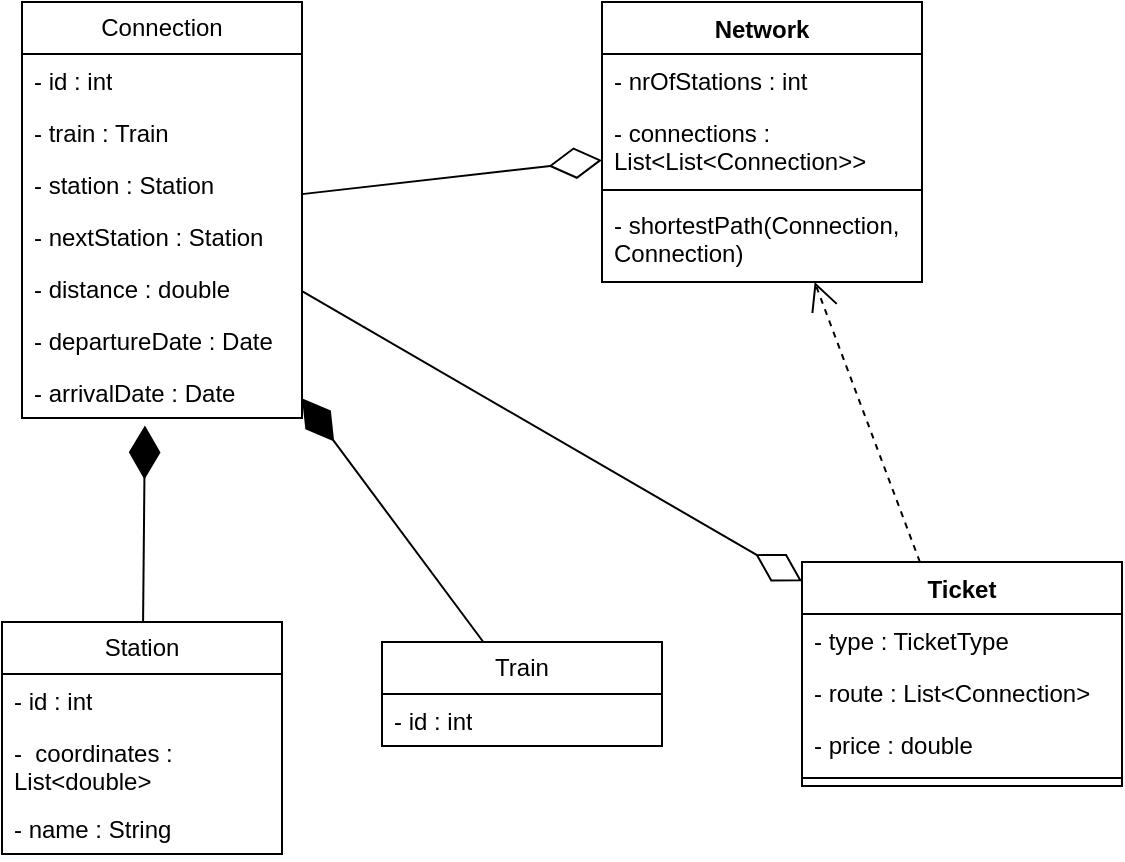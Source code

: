 <mxfile version="21.5.0" type="device">
  <diagram name="Page-1" id="4G5qGtNfkIAUohxU4cxQ">
    <mxGraphModel dx="1114" dy="603" grid="1" gridSize="10" guides="1" tooltips="1" connect="1" arrows="1" fold="1" page="1" pageScale="1" pageWidth="850" pageHeight="1100" math="0" shadow="0">
      <root>
        <mxCell id="0" />
        <mxCell id="1" parent="0" />
        <mxCell id="1Y8dhoqAUfv2jyO_ynPl-1" value="Station" style="swimlane;fontStyle=0;childLayout=stackLayout;horizontal=1;startSize=26;fillColor=none;horizontalStack=0;resizeParent=1;resizeParentMax=0;resizeLast=0;collapsible=1;marginBottom=0;whiteSpace=wrap;html=1;" vertex="1" parent="1">
          <mxGeometry x="240" y="450" width="140" height="116" as="geometry" />
        </mxCell>
        <mxCell id="1Y8dhoqAUfv2jyO_ynPl-2" value="- id : int" style="text;strokeColor=none;fillColor=none;align=left;verticalAlign=top;spacingLeft=4;spacingRight=4;overflow=hidden;rotatable=0;points=[[0,0.5],[1,0.5]];portConstraint=eastwest;whiteSpace=wrap;html=1;" vertex="1" parent="1Y8dhoqAUfv2jyO_ynPl-1">
          <mxGeometry y="26" width="140" height="26" as="geometry" />
        </mxCell>
        <mxCell id="1Y8dhoqAUfv2jyO_ynPl-3" value="-&amp;nbsp; coordinates : List&amp;lt;double&amp;gt;" style="text;strokeColor=none;fillColor=none;align=left;verticalAlign=top;spacingLeft=4;spacingRight=4;overflow=hidden;rotatable=0;points=[[0,0.5],[1,0.5]];portConstraint=eastwest;whiteSpace=wrap;html=1;" vertex="1" parent="1Y8dhoqAUfv2jyO_ynPl-1">
          <mxGeometry y="52" width="140" height="38" as="geometry" />
        </mxCell>
        <mxCell id="1Y8dhoqAUfv2jyO_ynPl-4" value="- name : String" style="text;strokeColor=none;fillColor=none;align=left;verticalAlign=top;spacingLeft=4;spacingRight=4;overflow=hidden;rotatable=0;points=[[0,0.5],[1,0.5]];portConstraint=eastwest;whiteSpace=wrap;html=1;" vertex="1" parent="1Y8dhoqAUfv2jyO_ynPl-1">
          <mxGeometry y="90" width="140" height="26" as="geometry" />
        </mxCell>
        <mxCell id="1Y8dhoqAUfv2jyO_ynPl-9" value="Connection" style="swimlane;fontStyle=0;childLayout=stackLayout;horizontal=1;startSize=26;fillColor=none;horizontalStack=0;resizeParent=1;resizeParentMax=0;resizeLast=0;collapsible=1;marginBottom=0;whiteSpace=wrap;html=1;" vertex="1" parent="1">
          <mxGeometry x="250" y="140" width="140" height="208" as="geometry" />
        </mxCell>
        <mxCell id="1Y8dhoqAUfv2jyO_ynPl-10" value="- id : int" style="text;strokeColor=none;fillColor=none;align=left;verticalAlign=top;spacingLeft=4;spacingRight=4;overflow=hidden;rotatable=0;points=[[0,0.5],[1,0.5]];portConstraint=eastwest;whiteSpace=wrap;html=1;" vertex="1" parent="1Y8dhoqAUfv2jyO_ynPl-9">
          <mxGeometry y="26" width="140" height="26" as="geometry" />
        </mxCell>
        <mxCell id="1Y8dhoqAUfv2jyO_ynPl-11" value="- train : Train" style="text;strokeColor=none;fillColor=none;align=left;verticalAlign=top;spacingLeft=4;spacingRight=4;overflow=hidden;rotatable=0;points=[[0,0.5],[1,0.5]];portConstraint=eastwest;whiteSpace=wrap;html=1;" vertex="1" parent="1Y8dhoqAUfv2jyO_ynPl-9">
          <mxGeometry y="52" width="140" height="26" as="geometry" />
        </mxCell>
        <mxCell id="1Y8dhoqAUfv2jyO_ynPl-12" value="- station : Station" style="text;strokeColor=none;fillColor=none;align=left;verticalAlign=top;spacingLeft=4;spacingRight=4;overflow=hidden;rotatable=0;points=[[0,0.5],[1,0.5]];portConstraint=eastwest;whiteSpace=wrap;html=1;" vertex="1" parent="1Y8dhoqAUfv2jyO_ynPl-9">
          <mxGeometry y="78" width="140" height="26" as="geometry" />
        </mxCell>
        <mxCell id="1Y8dhoqAUfv2jyO_ynPl-14" value="- nextStation : Station" style="text;strokeColor=none;fillColor=none;align=left;verticalAlign=top;spacingLeft=4;spacingRight=4;overflow=hidden;rotatable=0;points=[[0,0.5],[1,0.5]];portConstraint=eastwest;whiteSpace=wrap;html=1;" vertex="1" parent="1Y8dhoqAUfv2jyO_ynPl-9">
          <mxGeometry y="104" width="140" height="26" as="geometry" />
        </mxCell>
        <mxCell id="1Y8dhoqAUfv2jyO_ynPl-15" value="- distance : double" style="text;strokeColor=none;fillColor=none;align=left;verticalAlign=top;spacingLeft=4;spacingRight=4;overflow=hidden;rotatable=0;points=[[0,0.5],[1,0.5]];portConstraint=eastwest;whiteSpace=wrap;html=1;" vertex="1" parent="1Y8dhoqAUfv2jyO_ynPl-9">
          <mxGeometry y="130" width="140" height="26" as="geometry" />
        </mxCell>
        <mxCell id="1Y8dhoqAUfv2jyO_ynPl-16" value="- departureDate : Date" style="text;strokeColor=none;fillColor=none;align=left;verticalAlign=top;spacingLeft=4;spacingRight=4;overflow=hidden;rotatable=0;points=[[0,0.5],[1,0.5]];portConstraint=eastwest;whiteSpace=wrap;html=1;" vertex="1" parent="1Y8dhoqAUfv2jyO_ynPl-9">
          <mxGeometry y="156" width="140" height="26" as="geometry" />
        </mxCell>
        <mxCell id="1Y8dhoqAUfv2jyO_ynPl-17" value="- arrivalDate : Date" style="text;strokeColor=none;fillColor=none;align=left;verticalAlign=top;spacingLeft=4;spacingRight=4;overflow=hidden;rotatable=0;points=[[0,0.5],[1,0.5]];portConstraint=eastwest;whiteSpace=wrap;html=1;" vertex="1" parent="1Y8dhoqAUfv2jyO_ynPl-9">
          <mxGeometry y="182" width="140" height="26" as="geometry" />
        </mxCell>
        <mxCell id="1Y8dhoqAUfv2jyO_ynPl-18" value="" style="endArrow=diamondThin;endFill=1;endSize=24;html=1;rounded=0;entryX=0.439;entryY=1.144;entryDx=0;entryDy=0;entryPerimeter=0;" edge="1" parent="1" source="1Y8dhoqAUfv2jyO_ynPl-1" target="1Y8dhoqAUfv2jyO_ynPl-17">
          <mxGeometry width="160" relative="1" as="geometry">
            <mxPoint x="340" y="310" as="sourcePoint" />
            <mxPoint x="500" y="310" as="targetPoint" />
          </mxGeometry>
        </mxCell>
        <mxCell id="1Y8dhoqAUfv2jyO_ynPl-19" value="Train" style="swimlane;fontStyle=0;childLayout=stackLayout;horizontal=1;startSize=26;fillColor=none;horizontalStack=0;resizeParent=1;resizeParentMax=0;resizeLast=0;collapsible=1;marginBottom=0;whiteSpace=wrap;html=1;" vertex="1" parent="1">
          <mxGeometry x="430" y="460" width="140" height="52" as="geometry" />
        </mxCell>
        <mxCell id="1Y8dhoqAUfv2jyO_ynPl-20" value="- id : int" style="text;strokeColor=none;fillColor=none;align=left;verticalAlign=top;spacingLeft=4;spacingRight=4;overflow=hidden;rotatable=0;points=[[0,0.5],[1,0.5]];portConstraint=eastwest;whiteSpace=wrap;html=1;" vertex="1" parent="1Y8dhoqAUfv2jyO_ynPl-19">
          <mxGeometry y="26" width="140" height="26" as="geometry" />
        </mxCell>
        <mxCell id="1Y8dhoqAUfv2jyO_ynPl-24" value="" style="endArrow=diamondThin;endFill=1;endSize=24;html=1;rounded=0;" edge="1" parent="1" source="1Y8dhoqAUfv2jyO_ynPl-19" target="1Y8dhoqAUfv2jyO_ynPl-9">
          <mxGeometry width="160" relative="1" as="geometry">
            <mxPoint x="340" y="310" as="sourcePoint" />
            <mxPoint x="500" y="310" as="targetPoint" />
          </mxGeometry>
        </mxCell>
        <mxCell id="1Y8dhoqAUfv2jyO_ynPl-25" value="Network" style="swimlane;fontStyle=1;align=center;verticalAlign=top;childLayout=stackLayout;horizontal=1;startSize=26;horizontalStack=0;resizeParent=1;resizeParentMax=0;resizeLast=0;collapsible=1;marginBottom=0;whiteSpace=wrap;html=1;" vertex="1" parent="1">
          <mxGeometry x="540" y="140" width="160" height="140" as="geometry" />
        </mxCell>
        <mxCell id="1Y8dhoqAUfv2jyO_ynPl-26" value="- nrOfStations : int" style="text;strokeColor=none;fillColor=none;align=left;verticalAlign=top;spacingLeft=4;spacingRight=4;overflow=hidden;rotatable=0;points=[[0,0.5],[1,0.5]];portConstraint=eastwest;whiteSpace=wrap;html=1;" vertex="1" parent="1Y8dhoqAUfv2jyO_ynPl-25">
          <mxGeometry y="26" width="160" height="26" as="geometry" />
        </mxCell>
        <mxCell id="1Y8dhoqAUfv2jyO_ynPl-30" value="- connections : List&amp;lt;List&amp;lt;Connection&amp;gt;&amp;gt;" style="text;strokeColor=none;fillColor=none;align=left;verticalAlign=top;spacingLeft=4;spacingRight=4;overflow=hidden;rotatable=0;points=[[0,0.5],[1,0.5]];portConstraint=eastwest;whiteSpace=wrap;html=1;" vertex="1" parent="1Y8dhoqAUfv2jyO_ynPl-25">
          <mxGeometry y="52" width="160" height="38" as="geometry" />
        </mxCell>
        <mxCell id="1Y8dhoqAUfv2jyO_ynPl-27" value="" style="line;strokeWidth=1;fillColor=none;align=left;verticalAlign=middle;spacingTop=-1;spacingLeft=3;spacingRight=3;rotatable=0;labelPosition=right;points=[];portConstraint=eastwest;strokeColor=inherit;" vertex="1" parent="1Y8dhoqAUfv2jyO_ynPl-25">
          <mxGeometry y="90" width="160" height="8" as="geometry" />
        </mxCell>
        <mxCell id="1Y8dhoqAUfv2jyO_ynPl-28" value="- shortestPath(Connection, Connection)" style="text;strokeColor=none;fillColor=none;align=left;verticalAlign=top;spacingLeft=4;spacingRight=4;overflow=hidden;rotatable=0;points=[[0,0.5],[1,0.5]];portConstraint=eastwest;whiteSpace=wrap;html=1;" vertex="1" parent="1Y8dhoqAUfv2jyO_ynPl-25">
          <mxGeometry y="98" width="160" height="42" as="geometry" />
        </mxCell>
        <mxCell id="1Y8dhoqAUfv2jyO_ynPl-31" value="" style="endArrow=diamondThin;endFill=0;endSize=24;html=1;rounded=0;" edge="1" parent="1" source="1Y8dhoqAUfv2jyO_ynPl-9" target="1Y8dhoqAUfv2jyO_ynPl-25">
          <mxGeometry width="160" relative="1" as="geometry">
            <mxPoint x="340" y="310" as="sourcePoint" />
            <mxPoint x="500" y="310" as="targetPoint" />
          </mxGeometry>
        </mxCell>
        <mxCell id="1Y8dhoqAUfv2jyO_ynPl-32" value="Ticket" style="swimlane;fontStyle=1;align=center;verticalAlign=top;childLayout=stackLayout;horizontal=1;startSize=26;horizontalStack=0;resizeParent=1;resizeParentMax=0;resizeLast=0;collapsible=1;marginBottom=0;whiteSpace=wrap;html=1;" vertex="1" parent="1">
          <mxGeometry x="640" y="420" width="160" height="112" as="geometry" />
        </mxCell>
        <mxCell id="1Y8dhoqAUfv2jyO_ynPl-33" value="- type : TicketType" style="text;strokeColor=none;fillColor=none;align=left;verticalAlign=top;spacingLeft=4;spacingRight=4;overflow=hidden;rotatable=0;points=[[0,0.5],[1,0.5]];portConstraint=eastwest;whiteSpace=wrap;html=1;" vertex="1" parent="1Y8dhoqAUfv2jyO_ynPl-32">
          <mxGeometry y="26" width="160" height="26" as="geometry" />
        </mxCell>
        <mxCell id="1Y8dhoqAUfv2jyO_ynPl-36" value="- route : List&amp;lt;Connection&amp;gt;" style="text;strokeColor=none;fillColor=none;align=left;verticalAlign=top;spacingLeft=4;spacingRight=4;overflow=hidden;rotatable=0;points=[[0,0.5],[1,0.5]];portConstraint=eastwest;whiteSpace=wrap;html=1;" vertex="1" parent="1Y8dhoqAUfv2jyO_ynPl-32">
          <mxGeometry y="52" width="160" height="26" as="geometry" />
        </mxCell>
        <mxCell id="1Y8dhoqAUfv2jyO_ynPl-37" value="- price : double" style="text;strokeColor=none;fillColor=none;align=left;verticalAlign=top;spacingLeft=4;spacingRight=4;overflow=hidden;rotatable=0;points=[[0,0.5],[1,0.5]];portConstraint=eastwest;whiteSpace=wrap;html=1;" vertex="1" parent="1Y8dhoqAUfv2jyO_ynPl-32">
          <mxGeometry y="78" width="160" height="26" as="geometry" />
        </mxCell>
        <mxCell id="1Y8dhoqAUfv2jyO_ynPl-34" value="" style="line;strokeWidth=1;fillColor=none;align=left;verticalAlign=middle;spacingTop=-1;spacingLeft=3;spacingRight=3;rotatable=0;labelPosition=right;points=[];portConstraint=eastwest;strokeColor=inherit;" vertex="1" parent="1Y8dhoqAUfv2jyO_ynPl-32">
          <mxGeometry y="104" width="160" height="8" as="geometry" />
        </mxCell>
        <mxCell id="1Y8dhoqAUfv2jyO_ynPl-40" value="" style="endArrow=diamondThin;endFill=0;endSize=24;html=1;rounded=0;" edge="1" parent="1" source="1Y8dhoqAUfv2jyO_ynPl-9" target="1Y8dhoqAUfv2jyO_ynPl-32">
          <mxGeometry width="160" relative="1" as="geometry">
            <mxPoint x="340" y="310" as="sourcePoint" />
            <mxPoint x="500" y="310" as="targetPoint" />
          </mxGeometry>
        </mxCell>
        <mxCell id="1Y8dhoqAUfv2jyO_ynPl-41" value="Use" style="endArrow=open;endSize=12;dashed=1;html=1;rounded=0;textOpacity=0;" edge="1" parent="1" source="1Y8dhoqAUfv2jyO_ynPl-32" target="1Y8dhoqAUfv2jyO_ynPl-25">
          <mxGeometry width="160" relative="1" as="geometry">
            <mxPoint x="340" y="310" as="sourcePoint" />
            <mxPoint x="500" y="310" as="targetPoint" />
          </mxGeometry>
        </mxCell>
      </root>
    </mxGraphModel>
  </diagram>
</mxfile>
